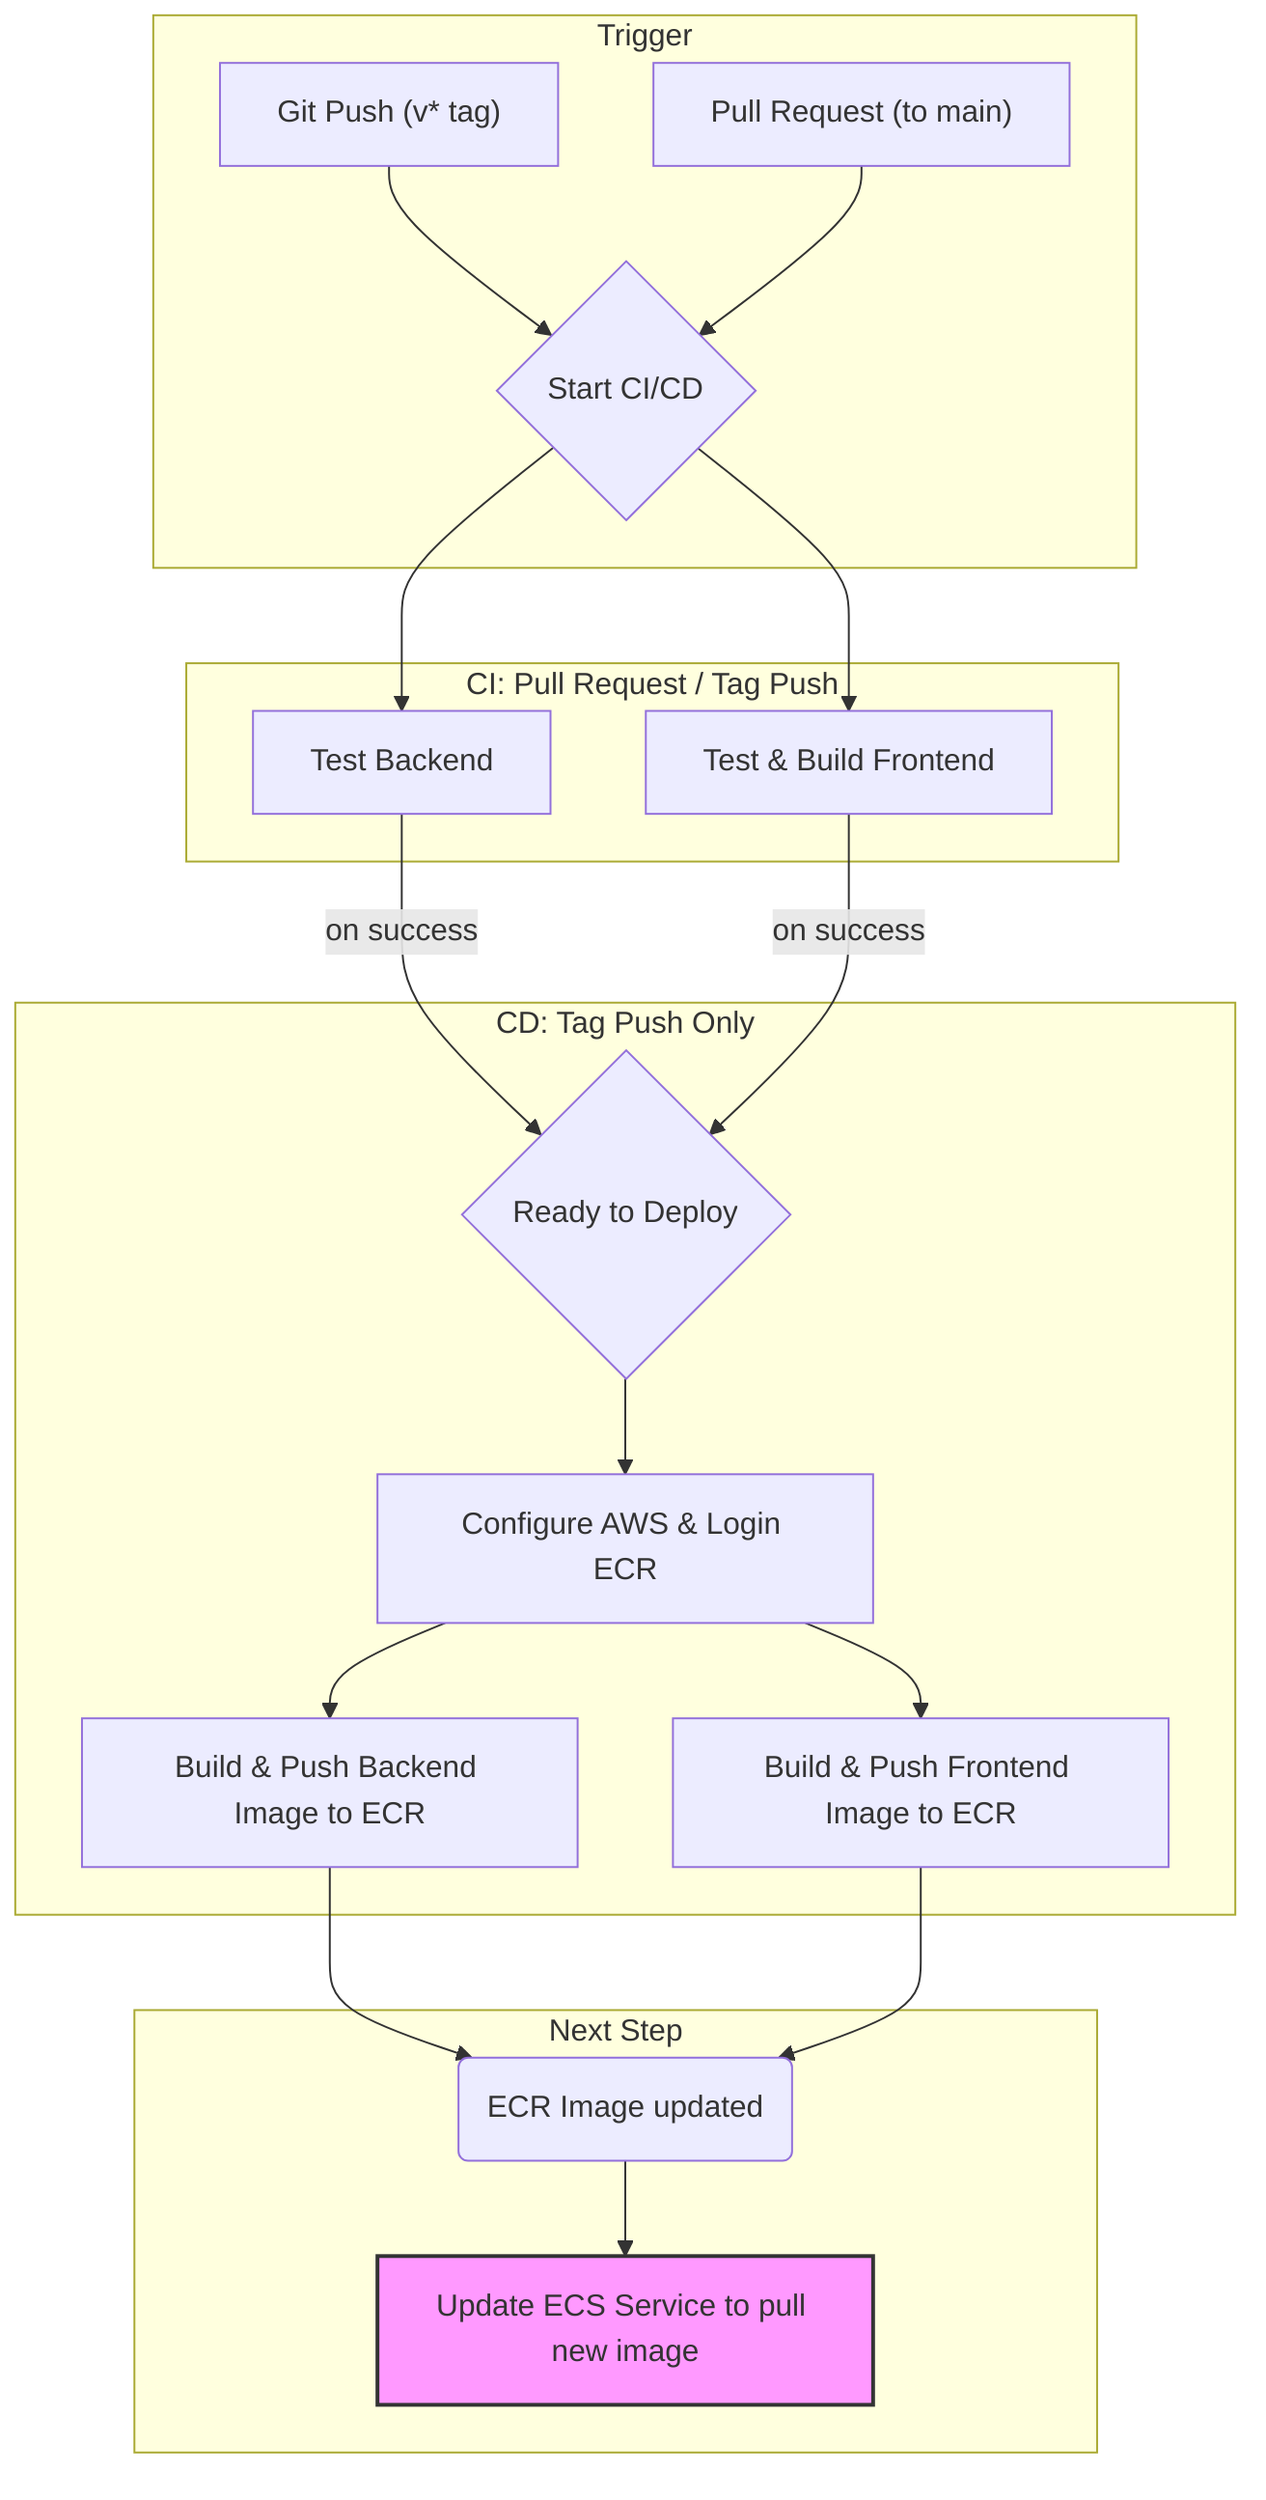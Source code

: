 graph TD
    subgraph "Trigger"
        A["Git Push (v* tag)"] --> B{"Start CI/CD"};
        PR["Pull Request (to main)"] --> B;
    end

    subgraph "CI: Pull Request / Tag Push"
        B --> C["Test Backend"];
        B --> D["Test & Build Frontend"];
    end

    subgraph "CD: Tag Push Only"
        C -- on success --> E{"Ready to Deploy"};
        D -- on success --> E;
        E --> F["Configure AWS & Login ECR"];
        F --> G["Build & Push Backend Image to ECR"];
        F --> H["Build & Push Frontend Image to ECR"];
    end

    subgraph "Next Step"
        I("ECR Image updated")
        G --> I
        H --> I
        I --> J["Update ECS Service to pull new image"]
    end

    style J fill:#f9f,stroke:#333,stroke-width:2px